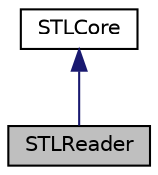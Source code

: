 digraph "STLReader"
{
  bgcolor="transparent";
  edge [fontname="Helvetica",fontsize="10",labelfontname="Helvetica",labelfontsize="10"];
  node [fontname="Helvetica",fontsize="10",shape=record];
  Node1 [label="STLReader",height=0.2,width=0.4,color="black", fillcolor="grey75", style="filled" fontcolor="black"];
  Node2 -> Node1 [dir="back",color="midnightblue",fontsize="10",style="solid",fontname="Helvetica"];
  Node2 [label="STLCore",height=0.2,width=0.4,color="black",URL="$classFoam_1_1fileFormats_1_1STLCore.html",tooltip="Core routines used when reading/writing STL files. "];
}
